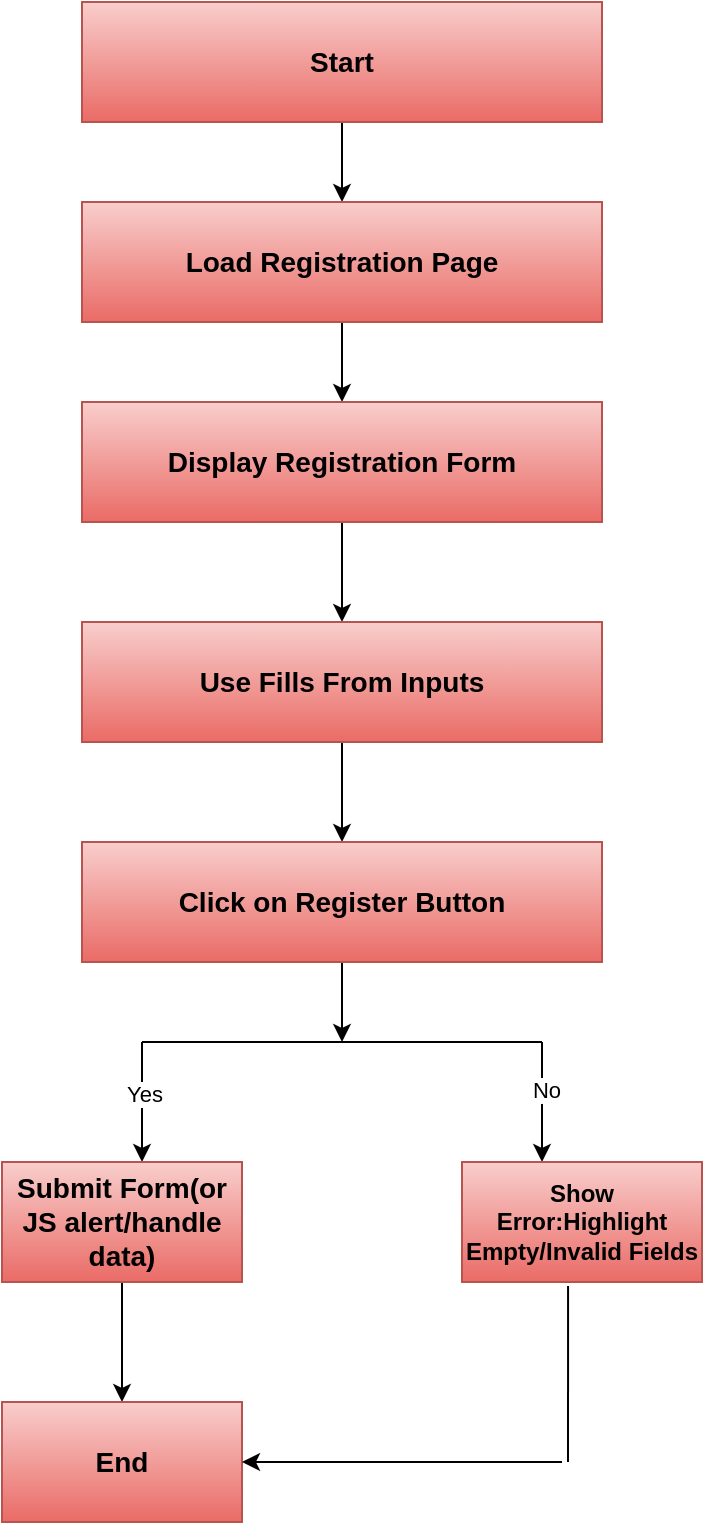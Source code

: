 <mxfile version="28.0.7">
  <diagram name="Page-1" id="0eBvihoBGxTYQp3c_srY">
    <mxGraphModel dx="918" dy="489" grid="1" gridSize="10" guides="1" tooltips="1" connect="1" arrows="1" fold="1" page="1" pageScale="1" pageWidth="850" pageHeight="1100" math="0" shadow="0">
      <root>
        <mxCell id="0" />
        <mxCell id="1" parent="0" />
        <mxCell id="sGYKxq-fNNx3x9AkK9FH-22" value="" style="edgeStyle=orthogonalEdgeStyle;rounded=0;orthogonalLoop=1;jettySize=auto;html=1;" edge="1" parent="1" source="sGYKxq-fNNx3x9AkK9FH-1" target="sGYKxq-fNNx3x9AkK9FH-4">
          <mxGeometry relative="1" as="geometry" />
        </mxCell>
        <mxCell id="sGYKxq-fNNx3x9AkK9FH-1" value="&lt;font style=&quot;font-size: 14px;&quot;&gt;&lt;b&gt;Start&lt;/b&gt;&lt;/font&gt;" style="rounded=0;whiteSpace=wrap;html=1;fillColor=#f8cecc;gradientColor=#ea6b66;strokeColor=#b85450;" vertex="1" parent="1">
          <mxGeometry x="280" y="20" width="260" height="60" as="geometry" />
        </mxCell>
        <mxCell id="sGYKxq-fNNx3x9AkK9FH-23" style="edgeStyle=orthogonalEdgeStyle;rounded=0;orthogonalLoop=1;jettySize=auto;html=1;exitX=0.5;exitY=1;exitDx=0;exitDy=0;entryX=0.5;entryY=0;entryDx=0;entryDy=0;" edge="1" parent="1" source="sGYKxq-fNNx3x9AkK9FH-4" target="sGYKxq-fNNx3x9AkK9FH-6">
          <mxGeometry relative="1" as="geometry" />
        </mxCell>
        <mxCell id="sGYKxq-fNNx3x9AkK9FH-4" value="&lt;b&gt;&lt;font style=&quot;font-size: 14px;&quot;&gt;Load Registration Page&lt;/font&gt;&lt;/b&gt;" style="rounded=0;whiteSpace=wrap;html=1;fillColor=#f8cecc;gradientColor=#ea6b66;strokeColor=#b85450;" vertex="1" parent="1">
          <mxGeometry x="280" y="120" width="260" height="60" as="geometry" />
        </mxCell>
        <mxCell id="sGYKxq-fNNx3x9AkK9FH-24" style="edgeStyle=orthogonalEdgeStyle;rounded=0;orthogonalLoop=1;jettySize=auto;html=1;exitX=0.5;exitY=1;exitDx=0;exitDy=0;" edge="1" parent="1" source="sGYKxq-fNNx3x9AkK9FH-6">
          <mxGeometry relative="1" as="geometry">
            <mxPoint x="410" y="330" as="targetPoint" />
          </mxGeometry>
        </mxCell>
        <mxCell id="sGYKxq-fNNx3x9AkK9FH-6" value="&lt;b&gt;&lt;font style=&quot;font-size: 14px;&quot;&gt;Display Registration Form&lt;/font&gt;&lt;/b&gt;" style="rounded=0;whiteSpace=wrap;html=1;fillColor=#f8cecc;gradientColor=#ea6b66;strokeColor=#b85450;" vertex="1" parent="1">
          <mxGeometry x="280" y="220" width="260" height="60" as="geometry" />
        </mxCell>
        <mxCell id="sGYKxq-fNNx3x9AkK9FH-26" style="edgeStyle=orthogonalEdgeStyle;rounded=0;orthogonalLoop=1;jettySize=auto;html=1;" edge="1" parent="1" source="sGYKxq-fNNx3x9AkK9FH-25">
          <mxGeometry relative="1" as="geometry">
            <mxPoint x="410" y="440" as="targetPoint" />
          </mxGeometry>
        </mxCell>
        <mxCell id="sGYKxq-fNNx3x9AkK9FH-25" value="&lt;b&gt;&lt;font style=&quot;font-size: 14px;&quot;&gt;Use Fills From Inputs&lt;/font&gt;&lt;/b&gt;" style="rounded=0;whiteSpace=wrap;html=1;fillColor=#f8cecc;gradientColor=#ea6b66;strokeColor=#b85450;" vertex="1" parent="1">
          <mxGeometry x="280" y="330" width="260" height="60" as="geometry" />
        </mxCell>
        <mxCell id="sGYKxq-fNNx3x9AkK9FH-28" style="edgeStyle=orthogonalEdgeStyle;rounded=0;orthogonalLoop=1;jettySize=auto;html=1;" edge="1" parent="1" source="sGYKxq-fNNx3x9AkK9FH-27">
          <mxGeometry relative="1" as="geometry">
            <mxPoint x="410" y="540" as="targetPoint" />
          </mxGeometry>
        </mxCell>
        <mxCell id="sGYKxq-fNNx3x9AkK9FH-27" value="&lt;b&gt;&lt;font style=&quot;font-size: 14px;&quot;&gt;Click on Register Button&lt;/font&gt;&lt;/b&gt;" style="rounded=0;whiteSpace=wrap;html=1;fillColor=#f8cecc;gradientColor=#ea6b66;strokeColor=#b85450;" vertex="1" parent="1">
          <mxGeometry x="280" y="440" width="260" height="60" as="geometry" />
        </mxCell>
        <mxCell id="sGYKxq-fNNx3x9AkK9FH-30" value="" style="endArrow=none;html=1;rounded=0;" edge="1" parent="1">
          <mxGeometry width="50" height="50" relative="1" as="geometry">
            <mxPoint x="310" y="540" as="sourcePoint" />
            <mxPoint x="510" y="540" as="targetPoint" />
            <Array as="points">
              <mxPoint x="420" y="540" />
            </Array>
          </mxGeometry>
        </mxCell>
        <mxCell id="sGYKxq-fNNx3x9AkK9FH-37" value="" style="endArrow=classic;html=1;rounded=0;" edge="1" parent="1">
          <mxGeometry width="50" height="50" relative="1" as="geometry">
            <mxPoint x="310" y="540" as="sourcePoint" />
            <mxPoint x="310" y="600" as="targetPoint" />
          </mxGeometry>
        </mxCell>
        <mxCell id="sGYKxq-fNNx3x9AkK9FH-39" value="Yes" style="edgeLabel;html=1;align=center;verticalAlign=middle;resizable=0;points=[];" vertex="1" connectable="0" parent="sGYKxq-fNNx3x9AkK9FH-37">
          <mxGeometry x="-0.133" y="1" relative="1" as="geometry">
            <mxPoint as="offset" />
          </mxGeometry>
        </mxCell>
        <mxCell id="sGYKxq-fNNx3x9AkK9FH-38" value="" style="endArrow=classic;html=1;rounded=0;" edge="1" parent="1">
          <mxGeometry width="50" height="50" relative="1" as="geometry">
            <mxPoint x="510" y="540" as="sourcePoint" />
            <mxPoint x="510" y="600" as="targetPoint" />
          </mxGeometry>
        </mxCell>
        <mxCell id="sGYKxq-fNNx3x9AkK9FH-40" value="No" style="edgeLabel;html=1;align=center;verticalAlign=middle;resizable=0;points=[];" vertex="1" connectable="0" parent="sGYKxq-fNNx3x9AkK9FH-38">
          <mxGeometry x="-0.2" y="2" relative="1" as="geometry">
            <mxPoint as="offset" />
          </mxGeometry>
        </mxCell>
        <mxCell id="sGYKxq-fNNx3x9AkK9FH-46" value="" style="edgeStyle=orthogonalEdgeStyle;rounded=0;orthogonalLoop=1;jettySize=auto;html=1;" edge="1" parent="1" source="sGYKxq-fNNx3x9AkK9FH-41" target="sGYKxq-fNNx3x9AkK9FH-43">
          <mxGeometry relative="1" as="geometry" />
        </mxCell>
        <mxCell id="sGYKxq-fNNx3x9AkK9FH-41" value="&lt;b&gt;&lt;font style=&quot;font-size: 14px;&quot;&gt;Submit Form(or JS alert/handle data)&lt;/font&gt;&lt;/b&gt;" style="rounded=0;whiteSpace=wrap;html=1;fillColor=#f8cecc;gradientColor=#ea6b66;strokeColor=#b85450;" vertex="1" parent="1">
          <mxGeometry x="240" y="600" width="120" height="60" as="geometry" />
        </mxCell>
        <mxCell id="sGYKxq-fNNx3x9AkK9FH-42" value="&lt;b&gt;&lt;font style=&quot;font-size: 12px;&quot;&gt;Show Error:Highlight&lt;/font&gt;&lt;/b&gt;&lt;div&gt;&lt;b&gt;&lt;font style=&quot;font-size: 12px;&quot;&gt;Empty/Invalid Fields&lt;/font&gt;&lt;/b&gt;&lt;/div&gt;" style="rounded=0;whiteSpace=wrap;html=1;fillColor=#f8cecc;gradientColor=#ea6b66;strokeColor=#b85450;" vertex="1" parent="1">
          <mxGeometry x="470" y="600" width="120" height="60" as="geometry" />
        </mxCell>
        <mxCell id="sGYKxq-fNNx3x9AkK9FH-43" value="&lt;b&gt;&lt;font style=&quot;font-size: 14px;&quot;&gt;End&lt;/font&gt;&lt;/b&gt;" style="rounded=0;whiteSpace=wrap;html=1;fillColor=#f8cecc;gradientColor=#ea6b66;strokeColor=#b85450;" vertex="1" parent="1">
          <mxGeometry x="240" y="720" width="120" height="60" as="geometry" />
        </mxCell>
        <mxCell id="sGYKxq-fNNx3x9AkK9FH-47" value="" style="endArrow=none;html=1;rounded=0;entryX=0.442;entryY=1.033;entryDx=0;entryDy=0;entryPerimeter=0;" edge="1" parent="1" target="sGYKxq-fNNx3x9AkK9FH-42">
          <mxGeometry width="50" height="50" relative="1" as="geometry">
            <mxPoint x="523" y="750" as="sourcePoint" />
            <mxPoint x="460" y="670" as="targetPoint" />
          </mxGeometry>
        </mxCell>
        <mxCell id="sGYKxq-fNNx3x9AkK9FH-48" value="" style="endArrow=classic;html=1;rounded=0;entryX=1;entryY=0.5;entryDx=0;entryDy=0;" edge="1" parent="1" target="sGYKxq-fNNx3x9AkK9FH-43">
          <mxGeometry width="50" height="50" relative="1" as="geometry">
            <mxPoint x="520" y="750" as="sourcePoint" />
            <mxPoint x="460" y="670" as="targetPoint" />
          </mxGeometry>
        </mxCell>
      </root>
    </mxGraphModel>
  </diagram>
</mxfile>

